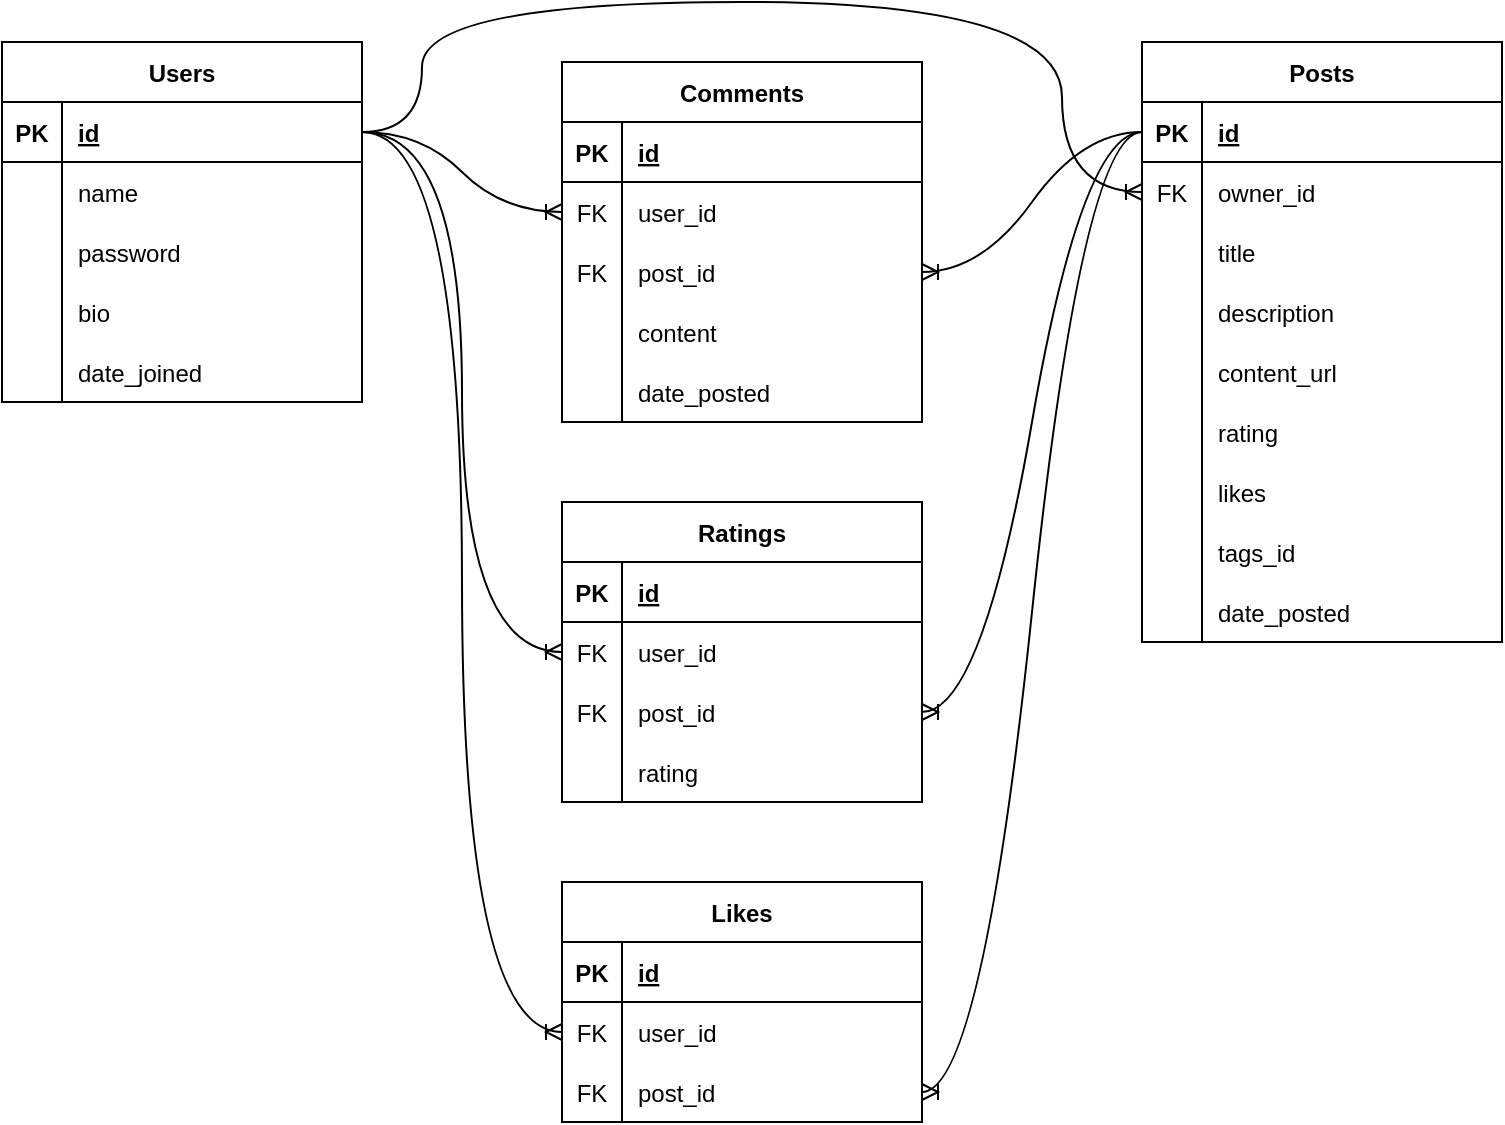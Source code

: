 <mxfile version="20.6.2" type="github">
  <diagram id="RCBBzWxCDomVbaXStYFF" name="Page-1">
    <mxGraphModel dx="946" dy="621" grid="1" gridSize="10" guides="1" tooltips="1" connect="1" arrows="1" fold="1" page="1" pageScale="1" pageWidth="850" pageHeight="1100" math="0" shadow="0">
      <root>
        <mxCell id="0" />
        <mxCell id="1" parent="0" />
        <mxCell id="VneD1m_K6x9d-N7mGIPv-14" value="Users" style="shape=table;startSize=30;container=1;collapsible=1;childLayout=tableLayout;fixedRows=1;rowLines=0;fontStyle=1;align=center;resizeLast=1;" vertex="1" parent="1">
          <mxGeometry x="50" y="40" width="180" height="180" as="geometry" />
        </mxCell>
        <mxCell id="VneD1m_K6x9d-N7mGIPv-15" value="" style="shape=tableRow;horizontal=0;startSize=0;swimlaneHead=0;swimlaneBody=0;fillColor=none;collapsible=0;dropTarget=0;points=[[0,0.5],[1,0.5]];portConstraint=eastwest;top=0;left=0;right=0;bottom=1;" vertex="1" parent="VneD1m_K6x9d-N7mGIPv-14">
          <mxGeometry y="30" width="180" height="30" as="geometry" />
        </mxCell>
        <mxCell id="VneD1m_K6x9d-N7mGIPv-16" value="PK" style="shape=partialRectangle;connectable=0;fillColor=none;top=0;left=0;bottom=0;right=0;fontStyle=1;overflow=hidden;" vertex="1" parent="VneD1m_K6x9d-N7mGIPv-15">
          <mxGeometry width="30" height="30" as="geometry">
            <mxRectangle width="30" height="30" as="alternateBounds" />
          </mxGeometry>
        </mxCell>
        <mxCell id="VneD1m_K6x9d-N7mGIPv-17" value="id" style="shape=partialRectangle;connectable=0;fillColor=none;top=0;left=0;bottom=0;right=0;align=left;spacingLeft=6;fontStyle=5;overflow=hidden;" vertex="1" parent="VneD1m_K6x9d-N7mGIPv-15">
          <mxGeometry x="30" width="150" height="30" as="geometry">
            <mxRectangle width="150" height="30" as="alternateBounds" />
          </mxGeometry>
        </mxCell>
        <mxCell id="VneD1m_K6x9d-N7mGIPv-18" value="" style="shape=tableRow;horizontal=0;startSize=0;swimlaneHead=0;swimlaneBody=0;fillColor=none;collapsible=0;dropTarget=0;points=[[0,0.5],[1,0.5]];portConstraint=eastwest;top=0;left=0;right=0;bottom=0;" vertex="1" parent="VneD1m_K6x9d-N7mGIPv-14">
          <mxGeometry y="60" width="180" height="30" as="geometry" />
        </mxCell>
        <mxCell id="VneD1m_K6x9d-N7mGIPv-19" value="" style="shape=partialRectangle;connectable=0;fillColor=none;top=0;left=0;bottom=0;right=0;editable=1;overflow=hidden;" vertex="1" parent="VneD1m_K6x9d-N7mGIPv-18">
          <mxGeometry width="30" height="30" as="geometry">
            <mxRectangle width="30" height="30" as="alternateBounds" />
          </mxGeometry>
        </mxCell>
        <mxCell id="VneD1m_K6x9d-N7mGIPv-20" value="name" style="shape=partialRectangle;connectable=0;fillColor=none;top=0;left=0;bottom=0;right=0;align=left;spacingLeft=6;overflow=hidden;" vertex="1" parent="VneD1m_K6x9d-N7mGIPv-18">
          <mxGeometry x="30" width="150" height="30" as="geometry">
            <mxRectangle width="150" height="30" as="alternateBounds" />
          </mxGeometry>
        </mxCell>
        <mxCell id="VneD1m_K6x9d-N7mGIPv-21" value="" style="shape=tableRow;horizontal=0;startSize=0;swimlaneHead=0;swimlaneBody=0;fillColor=none;collapsible=0;dropTarget=0;points=[[0,0.5],[1,0.5]];portConstraint=eastwest;top=0;left=0;right=0;bottom=0;" vertex="1" parent="VneD1m_K6x9d-N7mGIPv-14">
          <mxGeometry y="90" width="180" height="30" as="geometry" />
        </mxCell>
        <mxCell id="VneD1m_K6x9d-N7mGIPv-22" value="" style="shape=partialRectangle;connectable=0;fillColor=none;top=0;left=0;bottom=0;right=0;editable=1;overflow=hidden;" vertex="1" parent="VneD1m_K6x9d-N7mGIPv-21">
          <mxGeometry width="30" height="30" as="geometry">
            <mxRectangle width="30" height="30" as="alternateBounds" />
          </mxGeometry>
        </mxCell>
        <mxCell id="VneD1m_K6x9d-N7mGIPv-23" value="password" style="shape=partialRectangle;connectable=0;fillColor=none;top=0;left=0;bottom=0;right=0;align=left;spacingLeft=6;overflow=hidden;" vertex="1" parent="VneD1m_K6x9d-N7mGIPv-21">
          <mxGeometry x="30" width="150" height="30" as="geometry">
            <mxRectangle width="150" height="30" as="alternateBounds" />
          </mxGeometry>
        </mxCell>
        <mxCell id="VneD1m_K6x9d-N7mGIPv-143" value="" style="shape=tableRow;horizontal=0;startSize=0;swimlaneHead=0;swimlaneBody=0;fillColor=none;collapsible=0;dropTarget=0;points=[[0,0.5],[1,0.5]];portConstraint=eastwest;top=0;left=0;right=0;bottom=0;" vertex="1" parent="VneD1m_K6x9d-N7mGIPv-14">
          <mxGeometry y="120" width="180" height="30" as="geometry" />
        </mxCell>
        <mxCell id="VneD1m_K6x9d-N7mGIPv-144" value="" style="shape=partialRectangle;connectable=0;fillColor=none;top=0;left=0;bottom=0;right=0;editable=1;overflow=hidden;" vertex="1" parent="VneD1m_K6x9d-N7mGIPv-143">
          <mxGeometry width="30" height="30" as="geometry">
            <mxRectangle width="30" height="30" as="alternateBounds" />
          </mxGeometry>
        </mxCell>
        <mxCell id="VneD1m_K6x9d-N7mGIPv-145" value="bio" style="shape=partialRectangle;connectable=0;fillColor=none;top=0;left=0;bottom=0;right=0;align=left;spacingLeft=6;overflow=hidden;" vertex="1" parent="VneD1m_K6x9d-N7mGIPv-143">
          <mxGeometry x="30" width="150" height="30" as="geometry">
            <mxRectangle width="150" height="30" as="alternateBounds" />
          </mxGeometry>
        </mxCell>
        <mxCell id="VneD1m_K6x9d-N7mGIPv-24" value="" style="shape=tableRow;horizontal=0;startSize=0;swimlaneHead=0;swimlaneBody=0;fillColor=none;collapsible=0;dropTarget=0;points=[[0,0.5],[1,0.5]];portConstraint=eastwest;top=0;left=0;right=0;bottom=0;" vertex="1" parent="VneD1m_K6x9d-N7mGIPv-14">
          <mxGeometry y="150" width="180" height="30" as="geometry" />
        </mxCell>
        <mxCell id="VneD1m_K6x9d-N7mGIPv-25" value="" style="shape=partialRectangle;connectable=0;fillColor=none;top=0;left=0;bottom=0;right=0;editable=1;overflow=hidden;" vertex="1" parent="VneD1m_K6x9d-N7mGIPv-24">
          <mxGeometry width="30" height="30" as="geometry">
            <mxRectangle width="30" height="30" as="alternateBounds" />
          </mxGeometry>
        </mxCell>
        <mxCell id="VneD1m_K6x9d-N7mGIPv-26" value="date_joined" style="shape=partialRectangle;connectable=0;fillColor=none;top=0;left=0;bottom=0;right=0;align=left;spacingLeft=6;overflow=hidden;" vertex="1" parent="VneD1m_K6x9d-N7mGIPv-24">
          <mxGeometry x="30" width="150" height="30" as="geometry">
            <mxRectangle width="150" height="30" as="alternateBounds" />
          </mxGeometry>
        </mxCell>
        <mxCell id="VneD1m_K6x9d-N7mGIPv-27" value="Posts" style="shape=table;startSize=30;container=1;collapsible=1;childLayout=tableLayout;fixedRows=1;rowLines=0;fontStyle=1;align=center;resizeLast=1;" vertex="1" parent="1">
          <mxGeometry x="620" y="40" width="180" height="300" as="geometry" />
        </mxCell>
        <mxCell id="VneD1m_K6x9d-N7mGIPv-28" value="" style="shape=tableRow;horizontal=0;startSize=0;swimlaneHead=0;swimlaneBody=0;fillColor=none;collapsible=0;dropTarget=0;points=[[0,0.5],[1,0.5]];portConstraint=eastwest;top=0;left=0;right=0;bottom=1;" vertex="1" parent="VneD1m_K6x9d-N7mGIPv-27">
          <mxGeometry y="30" width="180" height="30" as="geometry" />
        </mxCell>
        <mxCell id="VneD1m_K6x9d-N7mGIPv-29" value="PK" style="shape=partialRectangle;connectable=0;fillColor=none;top=0;left=0;bottom=0;right=0;fontStyle=1;overflow=hidden;" vertex="1" parent="VneD1m_K6x9d-N7mGIPv-28">
          <mxGeometry width="30" height="30" as="geometry">
            <mxRectangle width="30" height="30" as="alternateBounds" />
          </mxGeometry>
        </mxCell>
        <mxCell id="VneD1m_K6x9d-N7mGIPv-30" value="id" style="shape=partialRectangle;connectable=0;fillColor=none;top=0;left=0;bottom=0;right=0;align=left;spacingLeft=6;fontStyle=5;overflow=hidden;" vertex="1" parent="VneD1m_K6x9d-N7mGIPv-28">
          <mxGeometry x="30" width="150" height="30" as="geometry">
            <mxRectangle width="150" height="30" as="alternateBounds" />
          </mxGeometry>
        </mxCell>
        <mxCell id="VneD1m_K6x9d-N7mGIPv-31" value="" style="shape=tableRow;horizontal=0;startSize=0;swimlaneHead=0;swimlaneBody=0;fillColor=none;collapsible=0;dropTarget=0;points=[[0,0.5],[1,0.5]];portConstraint=eastwest;top=0;left=0;right=0;bottom=0;" vertex="1" parent="VneD1m_K6x9d-N7mGIPv-27">
          <mxGeometry y="60" width="180" height="30" as="geometry" />
        </mxCell>
        <mxCell id="VneD1m_K6x9d-N7mGIPv-32" value="FK" style="shape=partialRectangle;connectable=0;fillColor=none;top=0;left=0;bottom=0;right=0;editable=1;overflow=hidden;" vertex="1" parent="VneD1m_K6x9d-N7mGIPv-31">
          <mxGeometry width="30" height="30" as="geometry">
            <mxRectangle width="30" height="30" as="alternateBounds" />
          </mxGeometry>
        </mxCell>
        <mxCell id="VneD1m_K6x9d-N7mGIPv-33" value="owner_id" style="shape=partialRectangle;connectable=0;fillColor=none;top=0;left=0;bottom=0;right=0;align=left;spacingLeft=6;overflow=hidden;" vertex="1" parent="VneD1m_K6x9d-N7mGIPv-31">
          <mxGeometry x="30" width="150" height="30" as="geometry">
            <mxRectangle width="150" height="30" as="alternateBounds" />
          </mxGeometry>
        </mxCell>
        <mxCell id="VneD1m_K6x9d-N7mGIPv-34" value="" style="shape=tableRow;horizontal=0;startSize=0;swimlaneHead=0;swimlaneBody=0;fillColor=none;collapsible=0;dropTarget=0;points=[[0,0.5],[1,0.5]];portConstraint=eastwest;top=0;left=0;right=0;bottom=0;" vertex="1" parent="VneD1m_K6x9d-N7mGIPv-27">
          <mxGeometry y="90" width="180" height="30" as="geometry" />
        </mxCell>
        <mxCell id="VneD1m_K6x9d-N7mGIPv-35" value="" style="shape=partialRectangle;connectable=0;fillColor=none;top=0;left=0;bottom=0;right=0;editable=1;overflow=hidden;" vertex="1" parent="VneD1m_K6x9d-N7mGIPv-34">
          <mxGeometry width="30" height="30" as="geometry">
            <mxRectangle width="30" height="30" as="alternateBounds" />
          </mxGeometry>
        </mxCell>
        <mxCell id="VneD1m_K6x9d-N7mGIPv-36" value="title" style="shape=partialRectangle;connectable=0;fillColor=none;top=0;left=0;bottom=0;right=0;align=left;spacingLeft=6;overflow=hidden;" vertex="1" parent="VneD1m_K6x9d-N7mGIPv-34">
          <mxGeometry x="30" width="150" height="30" as="geometry">
            <mxRectangle width="150" height="30" as="alternateBounds" />
          </mxGeometry>
        </mxCell>
        <mxCell id="VneD1m_K6x9d-N7mGIPv-37" value="" style="shape=tableRow;horizontal=0;startSize=0;swimlaneHead=0;swimlaneBody=0;fillColor=none;collapsible=0;dropTarget=0;points=[[0,0.5],[1,0.5]];portConstraint=eastwest;top=0;left=0;right=0;bottom=0;" vertex="1" parent="VneD1m_K6x9d-N7mGIPv-27">
          <mxGeometry y="120" width="180" height="30" as="geometry" />
        </mxCell>
        <mxCell id="VneD1m_K6x9d-N7mGIPv-38" value="" style="shape=partialRectangle;connectable=0;fillColor=none;top=0;left=0;bottom=0;right=0;editable=1;overflow=hidden;" vertex="1" parent="VneD1m_K6x9d-N7mGIPv-37">
          <mxGeometry width="30" height="30" as="geometry">
            <mxRectangle width="30" height="30" as="alternateBounds" />
          </mxGeometry>
        </mxCell>
        <mxCell id="VneD1m_K6x9d-N7mGIPv-39" value="description" style="shape=partialRectangle;connectable=0;fillColor=none;top=0;left=0;bottom=0;right=0;align=left;spacingLeft=6;overflow=hidden;" vertex="1" parent="VneD1m_K6x9d-N7mGIPv-37">
          <mxGeometry x="30" width="150" height="30" as="geometry">
            <mxRectangle width="150" height="30" as="alternateBounds" />
          </mxGeometry>
        </mxCell>
        <mxCell id="VneD1m_K6x9d-N7mGIPv-47" value="" style="shape=tableRow;horizontal=0;startSize=0;swimlaneHead=0;swimlaneBody=0;fillColor=none;collapsible=0;dropTarget=0;points=[[0,0.5],[1,0.5]];portConstraint=eastwest;top=0;left=0;right=0;bottom=0;" vertex="1" parent="VneD1m_K6x9d-N7mGIPv-27">
          <mxGeometry y="150" width="180" height="30" as="geometry" />
        </mxCell>
        <mxCell id="VneD1m_K6x9d-N7mGIPv-48" value="" style="shape=partialRectangle;connectable=0;fillColor=none;top=0;left=0;bottom=0;right=0;editable=1;overflow=hidden;" vertex="1" parent="VneD1m_K6x9d-N7mGIPv-47">
          <mxGeometry width="30" height="30" as="geometry">
            <mxRectangle width="30" height="30" as="alternateBounds" />
          </mxGeometry>
        </mxCell>
        <mxCell id="VneD1m_K6x9d-N7mGIPv-49" value="content_url" style="shape=partialRectangle;connectable=0;fillColor=none;top=0;left=0;bottom=0;right=0;align=left;spacingLeft=6;overflow=hidden;" vertex="1" parent="VneD1m_K6x9d-N7mGIPv-47">
          <mxGeometry x="30" width="150" height="30" as="geometry">
            <mxRectangle width="150" height="30" as="alternateBounds" />
          </mxGeometry>
        </mxCell>
        <mxCell id="VneD1m_K6x9d-N7mGIPv-72" value="" style="shape=tableRow;horizontal=0;startSize=0;swimlaneHead=0;swimlaneBody=0;fillColor=none;collapsible=0;dropTarget=0;points=[[0,0.5],[1,0.5]];portConstraint=eastwest;top=0;left=0;right=0;bottom=0;" vertex="1" parent="VneD1m_K6x9d-N7mGIPv-27">
          <mxGeometry y="180" width="180" height="30" as="geometry" />
        </mxCell>
        <mxCell id="VneD1m_K6x9d-N7mGIPv-73" value="" style="shape=partialRectangle;connectable=0;fillColor=none;top=0;left=0;bottom=0;right=0;editable=1;overflow=hidden;" vertex="1" parent="VneD1m_K6x9d-N7mGIPv-72">
          <mxGeometry width="30" height="30" as="geometry">
            <mxRectangle width="30" height="30" as="alternateBounds" />
          </mxGeometry>
        </mxCell>
        <mxCell id="VneD1m_K6x9d-N7mGIPv-74" value="rating" style="shape=partialRectangle;connectable=0;fillColor=none;top=0;left=0;bottom=0;right=0;align=left;spacingLeft=6;overflow=hidden;" vertex="1" parent="VneD1m_K6x9d-N7mGIPv-72">
          <mxGeometry x="30" width="150" height="30" as="geometry">
            <mxRectangle width="150" height="30" as="alternateBounds" />
          </mxGeometry>
        </mxCell>
        <mxCell id="VneD1m_K6x9d-N7mGIPv-66" value="" style="shape=tableRow;horizontal=0;startSize=0;swimlaneHead=0;swimlaneBody=0;fillColor=none;collapsible=0;dropTarget=0;points=[[0,0.5],[1,0.5]];portConstraint=eastwest;top=0;left=0;right=0;bottom=0;" vertex="1" parent="VneD1m_K6x9d-N7mGIPv-27">
          <mxGeometry y="210" width="180" height="30" as="geometry" />
        </mxCell>
        <mxCell id="VneD1m_K6x9d-N7mGIPv-67" value="" style="shape=partialRectangle;connectable=0;fillColor=none;top=0;left=0;bottom=0;right=0;editable=1;overflow=hidden;" vertex="1" parent="VneD1m_K6x9d-N7mGIPv-66">
          <mxGeometry width="30" height="30" as="geometry">
            <mxRectangle width="30" height="30" as="alternateBounds" />
          </mxGeometry>
        </mxCell>
        <mxCell id="VneD1m_K6x9d-N7mGIPv-68" value="likes" style="shape=partialRectangle;connectable=0;fillColor=none;top=0;left=0;bottom=0;right=0;align=left;spacingLeft=6;overflow=hidden;" vertex="1" parent="VneD1m_K6x9d-N7mGIPv-66">
          <mxGeometry x="30" width="150" height="30" as="geometry">
            <mxRectangle width="150" height="30" as="alternateBounds" />
          </mxGeometry>
        </mxCell>
        <mxCell id="VneD1m_K6x9d-N7mGIPv-69" value="" style="shape=tableRow;horizontal=0;startSize=0;swimlaneHead=0;swimlaneBody=0;fillColor=none;collapsible=0;dropTarget=0;points=[[0,0.5],[1,0.5]];portConstraint=eastwest;top=0;left=0;right=0;bottom=0;" vertex="1" parent="VneD1m_K6x9d-N7mGIPv-27">
          <mxGeometry y="240" width="180" height="30" as="geometry" />
        </mxCell>
        <mxCell id="VneD1m_K6x9d-N7mGIPv-70" value="" style="shape=partialRectangle;connectable=0;fillColor=none;top=0;left=0;bottom=0;right=0;editable=1;overflow=hidden;" vertex="1" parent="VneD1m_K6x9d-N7mGIPv-69">
          <mxGeometry width="30" height="30" as="geometry">
            <mxRectangle width="30" height="30" as="alternateBounds" />
          </mxGeometry>
        </mxCell>
        <mxCell id="VneD1m_K6x9d-N7mGIPv-71" value="tags_id" style="shape=partialRectangle;connectable=0;fillColor=none;top=0;left=0;bottom=0;right=0;align=left;spacingLeft=6;overflow=hidden;" vertex="1" parent="VneD1m_K6x9d-N7mGIPv-69">
          <mxGeometry x="30" width="150" height="30" as="geometry">
            <mxRectangle width="150" height="30" as="alternateBounds" />
          </mxGeometry>
        </mxCell>
        <mxCell id="VneD1m_K6x9d-N7mGIPv-50" value="" style="shape=tableRow;horizontal=0;startSize=0;swimlaneHead=0;swimlaneBody=0;fillColor=none;collapsible=0;dropTarget=0;points=[[0,0.5],[1,0.5]];portConstraint=eastwest;top=0;left=0;right=0;bottom=0;" vertex="1" parent="VneD1m_K6x9d-N7mGIPv-27">
          <mxGeometry y="270" width="180" height="30" as="geometry" />
        </mxCell>
        <mxCell id="VneD1m_K6x9d-N7mGIPv-51" value="" style="shape=partialRectangle;connectable=0;fillColor=none;top=0;left=0;bottom=0;right=0;editable=1;overflow=hidden;" vertex="1" parent="VneD1m_K6x9d-N7mGIPv-50">
          <mxGeometry width="30" height="30" as="geometry">
            <mxRectangle width="30" height="30" as="alternateBounds" />
          </mxGeometry>
        </mxCell>
        <mxCell id="VneD1m_K6x9d-N7mGIPv-52" value="date_posted" style="shape=partialRectangle;connectable=0;fillColor=none;top=0;left=0;bottom=0;right=0;align=left;spacingLeft=6;overflow=hidden;" vertex="1" parent="VneD1m_K6x9d-N7mGIPv-50">
          <mxGeometry x="30" width="150" height="30" as="geometry">
            <mxRectangle width="150" height="30" as="alternateBounds" />
          </mxGeometry>
        </mxCell>
        <mxCell id="VneD1m_K6x9d-N7mGIPv-88" value="Comments" style="shape=table;startSize=30;container=1;collapsible=1;childLayout=tableLayout;fixedRows=1;rowLines=0;fontStyle=1;align=center;resizeLast=1;" vertex="1" parent="1">
          <mxGeometry x="330" y="50" width="180" height="180" as="geometry" />
        </mxCell>
        <mxCell id="VneD1m_K6x9d-N7mGIPv-89" value="" style="shape=tableRow;horizontal=0;startSize=0;swimlaneHead=0;swimlaneBody=0;fillColor=none;collapsible=0;dropTarget=0;points=[[0,0.5],[1,0.5]];portConstraint=eastwest;top=0;left=0;right=0;bottom=1;" vertex="1" parent="VneD1m_K6x9d-N7mGIPv-88">
          <mxGeometry y="30" width="180" height="30" as="geometry" />
        </mxCell>
        <mxCell id="VneD1m_K6x9d-N7mGIPv-90" value="PK" style="shape=partialRectangle;connectable=0;fillColor=none;top=0;left=0;bottom=0;right=0;fontStyle=1;overflow=hidden;" vertex="1" parent="VneD1m_K6x9d-N7mGIPv-89">
          <mxGeometry width="30" height="30" as="geometry">
            <mxRectangle width="30" height="30" as="alternateBounds" />
          </mxGeometry>
        </mxCell>
        <mxCell id="VneD1m_K6x9d-N7mGIPv-91" value="id" style="shape=partialRectangle;connectable=0;fillColor=none;top=0;left=0;bottom=0;right=0;align=left;spacingLeft=6;fontStyle=5;overflow=hidden;" vertex="1" parent="VneD1m_K6x9d-N7mGIPv-89">
          <mxGeometry x="30" width="150" height="30" as="geometry">
            <mxRectangle width="150" height="30" as="alternateBounds" />
          </mxGeometry>
        </mxCell>
        <mxCell id="VneD1m_K6x9d-N7mGIPv-92" value="" style="shape=tableRow;horizontal=0;startSize=0;swimlaneHead=0;swimlaneBody=0;fillColor=none;collapsible=0;dropTarget=0;points=[[0,0.5],[1,0.5]];portConstraint=eastwest;top=0;left=0;right=0;bottom=0;" vertex="1" parent="VneD1m_K6x9d-N7mGIPv-88">
          <mxGeometry y="60" width="180" height="30" as="geometry" />
        </mxCell>
        <mxCell id="VneD1m_K6x9d-N7mGIPv-93" value="FK" style="shape=partialRectangle;connectable=0;fillColor=none;top=0;left=0;bottom=0;right=0;editable=1;overflow=hidden;" vertex="1" parent="VneD1m_K6x9d-N7mGIPv-92">
          <mxGeometry width="30" height="30" as="geometry">
            <mxRectangle width="30" height="30" as="alternateBounds" />
          </mxGeometry>
        </mxCell>
        <mxCell id="VneD1m_K6x9d-N7mGIPv-94" value="user_id" style="shape=partialRectangle;connectable=0;fillColor=none;top=0;left=0;bottom=0;right=0;align=left;spacingLeft=6;overflow=hidden;" vertex="1" parent="VneD1m_K6x9d-N7mGIPv-92">
          <mxGeometry x="30" width="150" height="30" as="geometry">
            <mxRectangle width="150" height="30" as="alternateBounds" />
          </mxGeometry>
        </mxCell>
        <mxCell id="VneD1m_K6x9d-N7mGIPv-95" value="" style="shape=tableRow;horizontal=0;startSize=0;swimlaneHead=0;swimlaneBody=0;fillColor=none;collapsible=0;dropTarget=0;points=[[0,0.5],[1,0.5]];portConstraint=eastwest;top=0;left=0;right=0;bottom=0;" vertex="1" parent="VneD1m_K6x9d-N7mGIPv-88">
          <mxGeometry y="90" width="180" height="30" as="geometry" />
        </mxCell>
        <mxCell id="VneD1m_K6x9d-N7mGIPv-96" value="FK" style="shape=partialRectangle;connectable=0;fillColor=none;top=0;left=0;bottom=0;right=0;editable=1;overflow=hidden;" vertex="1" parent="VneD1m_K6x9d-N7mGIPv-95">
          <mxGeometry width="30" height="30" as="geometry">
            <mxRectangle width="30" height="30" as="alternateBounds" />
          </mxGeometry>
        </mxCell>
        <mxCell id="VneD1m_K6x9d-N7mGIPv-97" value="post_id" style="shape=partialRectangle;connectable=0;fillColor=none;top=0;left=0;bottom=0;right=0;align=left;spacingLeft=6;overflow=hidden;" vertex="1" parent="VneD1m_K6x9d-N7mGIPv-95">
          <mxGeometry x="30" width="150" height="30" as="geometry">
            <mxRectangle width="150" height="30" as="alternateBounds" />
          </mxGeometry>
        </mxCell>
        <mxCell id="VneD1m_K6x9d-N7mGIPv-98" value="" style="shape=tableRow;horizontal=0;startSize=0;swimlaneHead=0;swimlaneBody=0;fillColor=none;collapsible=0;dropTarget=0;points=[[0,0.5],[1,0.5]];portConstraint=eastwest;top=0;left=0;right=0;bottom=0;" vertex="1" parent="VneD1m_K6x9d-N7mGIPv-88">
          <mxGeometry y="120" width="180" height="30" as="geometry" />
        </mxCell>
        <mxCell id="VneD1m_K6x9d-N7mGIPv-99" value="" style="shape=partialRectangle;connectable=0;fillColor=none;top=0;left=0;bottom=0;right=0;editable=1;overflow=hidden;" vertex="1" parent="VneD1m_K6x9d-N7mGIPv-98">
          <mxGeometry width="30" height="30" as="geometry">
            <mxRectangle width="30" height="30" as="alternateBounds" />
          </mxGeometry>
        </mxCell>
        <mxCell id="VneD1m_K6x9d-N7mGIPv-100" value="content" style="shape=partialRectangle;connectable=0;fillColor=none;top=0;left=0;bottom=0;right=0;align=left;spacingLeft=6;overflow=hidden;" vertex="1" parent="VneD1m_K6x9d-N7mGIPv-98">
          <mxGeometry x="30" width="150" height="30" as="geometry">
            <mxRectangle width="150" height="30" as="alternateBounds" />
          </mxGeometry>
        </mxCell>
        <mxCell id="VneD1m_K6x9d-N7mGIPv-101" value="" style="shape=tableRow;horizontal=0;startSize=0;swimlaneHead=0;swimlaneBody=0;fillColor=none;collapsible=0;dropTarget=0;points=[[0,0.5],[1,0.5]];portConstraint=eastwest;top=0;left=0;right=0;bottom=0;" vertex="1" parent="VneD1m_K6x9d-N7mGIPv-88">
          <mxGeometry y="150" width="180" height="30" as="geometry" />
        </mxCell>
        <mxCell id="VneD1m_K6x9d-N7mGIPv-102" value="" style="shape=partialRectangle;connectable=0;fillColor=none;top=0;left=0;bottom=0;right=0;editable=1;overflow=hidden;" vertex="1" parent="VneD1m_K6x9d-N7mGIPv-101">
          <mxGeometry width="30" height="30" as="geometry">
            <mxRectangle width="30" height="30" as="alternateBounds" />
          </mxGeometry>
        </mxCell>
        <mxCell id="VneD1m_K6x9d-N7mGIPv-103" value="date_posted" style="shape=partialRectangle;connectable=0;fillColor=none;top=0;left=0;bottom=0;right=0;align=left;spacingLeft=6;overflow=hidden;" vertex="1" parent="VneD1m_K6x9d-N7mGIPv-101">
          <mxGeometry x="30" width="150" height="30" as="geometry">
            <mxRectangle width="150" height="30" as="alternateBounds" />
          </mxGeometry>
        </mxCell>
        <mxCell id="VneD1m_K6x9d-N7mGIPv-117" value="Ratings" style="shape=table;startSize=30;container=1;collapsible=1;childLayout=tableLayout;fixedRows=1;rowLines=0;fontStyle=1;align=center;resizeLast=1;" vertex="1" parent="1">
          <mxGeometry x="330" y="270" width="180" height="150" as="geometry" />
        </mxCell>
        <mxCell id="VneD1m_K6x9d-N7mGIPv-118" value="" style="shape=tableRow;horizontal=0;startSize=0;swimlaneHead=0;swimlaneBody=0;fillColor=none;collapsible=0;dropTarget=0;points=[[0,0.5],[1,0.5]];portConstraint=eastwest;top=0;left=0;right=0;bottom=1;" vertex="1" parent="VneD1m_K6x9d-N7mGIPv-117">
          <mxGeometry y="30" width="180" height="30" as="geometry" />
        </mxCell>
        <mxCell id="VneD1m_K6x9d-N7mGIPv-119" value="PK" style="shape=partialRectangle;connectable=0;fillColor=none;top=0;left=0;bottom=0;right=0;fontStyle=1;overflow=hidden;" vertex="1" parent="VneD1m_K6x9d-N7mGIPv-118">
          <mxGeometry width="30" height="30" as="geometry">
            <mxRectangle width="30" height="30" as="alternateBounds" />
          </mxGeometry>
        </mxCell>
        <mxCell id="VneD1m_K6x9d-N7mGIPv-120" value="id" style="shape=partialRectangle;connectable=0;fillColor=none;top=0;left=0;bottom=0;right=0;align=left;spacingLeft=6;fontStyle=5;overflow=hidden;" vertex="1" parent="VneD1m_K6x9d-N7mGIPv-118">
          <mxGeometry x="30" width="150" height="30" as="geometry">
            <mxRectangle width="150" height="30" as="alternateBounds" />
          </mxGeometry>
        </mxCell>
        <mxCell id="VneD1m_K6x9d-N7mGIPv-121" value="" style="shape=tableRow;horizontal=0;startSize=0;swimlaneHead=0;swimlaneBody=0;fillColor=none;collapsible=0;dropTarget=0;points=[[0,0.5],[1,0.5]];portConstraint=eastwest;top=0;left=0;right=0;bottom=0;" vertex="1" parent="VneD1m_K6x9d-N7mGIPv-117">
          <mxGeometry y="60" width="180" height="30" as="geometry" />
        </mxCell>
        <mxCell id="VneD1m_K6x9d-N7mGIPv-122" value="FK" style="shape=partialRectangle;connectable=0;fillColor=none;top=0;left=0;bottom=0;right=0;editable=1;overflow=hidden;" vertex="1" parent="VneD1m_K6x9d-N7mGIPv-121">
          <mxGeometry width="30" height="30" as="geometry">
            <mxRectangle width="30" height="30" as="alternateBounds" />
          </mxGeometry>
        </mxCell>
        <mxCell id="VneD1m_K6x9d-N7mGIPv-123" value="user_id" style="shape=partialRectangle;connectable=0;fillColor=none;top=0;left=0;bottom=0;right=0;align=left;spacingLeft=6;overflow=hidden;" vertex="1" parent="VneD1m_K6x9d-N7mGIPv-121">
          <mxGeometry x="30" width="150" height="30" as="geometry">
            <mxRectangle width="150" height="30" as="alternateBounds" />
          </mxGeometry>
        </mxCell>
        <mxCell id="VneD1m_K6x9d-N7mGIPv-124" value="" style="shape=tableRow;horizontal=0;startSize=0;swimlaneHead=0;swimlaneBody=0;fillColor=none;collapsible=0;dropTarget=0;points=[[0,0.5],[1,0.5]];portConstraint=eastwest;top=0;left=0;right=0;bottom=0;" vertex="1" parent="VneD1m_K6x9d-N7mGIPv-117">
          <mxGeometry y="90" width="180" height="30" as="geometry" />
        </mxCell>
        <mxCell id="VneD1m_K6x9d-N7mGIPv-125" value="FK" style="shape=partialRectangle;connectable=0;fillColor=none;top=0;left=0;bottom=0;right=0;editable=1;overflow=hidden;" vertex="1" parent="VneD1m_K6x9d-N7mGIPv-124">
          <mxGeometry width="30" height="30" as="geometry">
            <mxRectangle width="30" height="30" as="alternateBounds" />
          </mxGeometry>
        </mxCell>
        <mxCell id="VneD1m_K6x9d-N7mGIPv-126" value="post_id" style="shape=partialRectangle;connectable=0;fillColor=none;top=0;left=0;bottom=0;right=0;align=left;spacingLeft=6;overflow=hidden;" vertex="1" parent="VneD1m_K6x9d-N7mGIPv-124">
          <mxGeometry x="30" width="150" height="30" as="geometry">
            <mxRectangle width="150" height="30" as="alternateBounds" />
          </mxGeometry>
        </mxCell>
        <mxCell id="VneD1m_K6x9d-N7mGIPv-127" value="" style="shape=tableRow;horizontal=0;startSize=0;swimlaneHead=0;swimlaneBody=0;fillColor=none;collapsible=0;dropTarget=0;points=[[0,0.5],[1,0.5]];portConstraint=eastwest;top=0;left=0;right=0;bottom=0;" vertex="1" parent="VneD1m_K6x9d-N7mGIPv-117">
          <mxGeometry y="120" width="180" height="30" as="geometry" />
        </mxCell>
        <mxCell id="VneD1m_K6x9d-N7mGIPv-128" value="" style="shape=partialRectangle;connectable=0;fillColor=none;top=0;left=0;bottom=0;right=0;editable=1;overflow=hidden;" vertex="1" parent="VneD1m_K6x9d-N7mGIPv-127">
          <mxGeometry width="30" height="30" as="geometry">
            <mxRectangle width="30" height="30" as="alternateBounds" />
          </mxGeometry>
        </mxCell>
        <mxCell id="VneD1m_K6x9d-N7mGIPv-129" value="rating" style="shape=partialRectangle;connectable=0;fillColor=none;top=0;left=0;bottom=0;right=0;align=left;spacingLeft=6;overflow=hidden;" vertex="1" parent="VneD1m_K6x9d-N7mGIPv-127">
          <mxGeometry x="30" width="150" height="30" as="geometry">
            <mxRectangle width="150" height="30" as="alternateBounds" />
          </mxGeometry>
        </mxCell>
        <mxCell id="VneD1m_K6x9d-N7mGIPv-130" value="Likes" style="shape=table;startSize=30;container=1;collapsible=1;childLayout=tableLayout;fixedRows=1;rowLines=0;fontStyle=1;align=center;resizeLast=1;" vertex="1" parent="1">
          <mxGeometry x="330" y="460" width="180" height="120" as="geometry" />
        </mxCell>
        <mxCell id="VneD1m_K6x9d-N7mGIPv-131" value="" style="shape=tableRow;horizontal=0;startSize=0;swimlaneHead=0;swimlaneBody=0;fillColor=none;collapsible=0;dropTarget=0;points=[[0,0.5],[1,0.5]];portConstraint=eastwest;top=0;left=0;right=0;bottom=1;" vertex="1" parent="VneD1m_K6x9d-N7mGIPv-130">
          <mxGeometry y="30" width="180" height="30" as="geometry" />
        </mxCell>
        <mxCell id="VneD1m_K6x9d-N7mGIPv-132" value="PK" style="shape=partialRectangle;connectable=0;fillColor=none;top=0;left=0;bottom=0;right=0;fontStyle=1;overflow=hidden;" vertex="1" parent="VneD1m_K6x9d-N7mGIPv-131">
          <mxGeometry width="30" height="30" as="geometry">
            <mxRectangle width="30" height="30" as="alternateBounds" />
          </mxGeometry>
        </mxCell>
        <mxCell id="VneD1m_K6x9d-N7mGIPv-133" value="id" style="shape=partialRectangle;connectable=0;fillColor=none;top=0;left=0;bottom=0;right=0;align=left;spacingLeft=6;fontStyle=5;overflow=hidden;" vertex="1" parent="VneD1m_K6x9d-N7mGIPv-131">
          <mxGeometry x="30" width="150" height="30" as="geometry">
            <mxRectangle width="150" height="30" as="alternateBounds" />
          </mxGeometry>
        </mxCell>
        <mxCell id="VneD1m_K6x9d-N7mGIPv-134" value="" style="shape=tableRow;horizontal=0;startSize=0;swimlaneHead=0;swimlaneBody=0;fillColor=none;collapsible=0;dropTarget=0;points=[[0,0.5],[1,0.5]];portConstraint=eastwest;top=0;left=0;right=0;bottom=0;" vertex="1" parent="VneD1m_K6x9d-N7mGIPv-130">
          <mxGeometry y="60" width="180" height="30" as="geometry" />
        </mxCell>
        <mxCell id="VneD1m_K6x9d-N7mGIPv-135" value="FK" style="shape=partialRectangle;connectable=0;fillColor=none;top=0;left=0;bottom=0;right=0;editable=1;overflow=hidden;" vertex="1" parent="VneD1m_K6x9d-N7mGIPv-134">
          <mxGeometry width="30" height="30" as="geometry">
            <mxRectangle width="30" height="30" as="alternateBounds" />
          </mxGeometry>
        </mxCell>
        <mxCell id="VneD1m_K6x9d-N7mGIPv-136" value="user_id" style="shape=partialRectangle;connectable=0;fillColor=none;top=0;left=0;bottom=0;right=0;align=left;spacingLeft=6;overflow=hidden;" vertex="1" parent="VneD1m_K6x9d-N7mGIPv-134">
          <mxGeometry x="30" width="150" height="30" as="geometry">
            <mxRectangle width="150" height="30" as="alternateBounds" />
          </mxGeometry>
        </mxCell>
        <mxCell id="VneD1m_K6x9d-N7mGIPv-137" value="" style="shape=tableRow;horizontal=0;startSize=0;swimlaneHead=0;swimlaneBody=0;fillColor=none;collapsible=0;dropTarget=0;points=[[0,0.5],[1,0.5]];portConstraint=eastwest;top=0;left=0;right=0;bottom=0;" vertex="1" parent="VneD1m_K6x9d-N7mGIPv-130">
          <mxGeometry y="90" width="180" height="30" as="geometry" />
        </mxCell>
        <mxCell id="VneD1m_K6x9d-N7mGIPv-138" value="FK" style="shape=partialRectangle;connectable=0;fillColor=none;top=0;left=0;bottom=0;right=0;editable=1;overflow=hidden;" vertex="1" parent="VneD1m_K6x9d-N7mGIPv-137">
          <mxGeometry width="30" height="30" as="geometry">
            <mxRectangle width="30" height="30" as="alternateBounds" />
          </mxGeometry>
        </mxCell>
        <mxCell id="VneD1m_K6x9d-N7mGIPv-139" value="post_id" style="shape=partialRectangle;connectable=0;fillColor=none;top=0;left=0;bottom=0;right=0;align=left;spacingLeft=6;overflow=hidden;" vertex="1" parent="VneD1m_K6x9d-N7mGIPv-137">
          <mxGeometry x="30" width="150" height="30" as="geometry">
            <mxRectangle width="150" height="30" as="alternateBounds" />
          </mxGeometry>
        </mxCell>
        <mxCell id="VneD1m_K6x9d-N7mGIPv-151" value="" style="fontSize=12;html=1;endArrow=ERoneToMany;rounded=0;exitX=1;exitY=0.5;exitDx=0;exitDy=0;edgeStyle=orthogonalEdgeStyle;elbow=vertical;curved=1;entryX=0;entryY=0.5;entryDx=0;entryDy=0;" edge="1" parent="1" source="VneD1m_K6x9d-N7mGIPv-15" target="VneD1m_K6x9d-N7mGIPv-121">
          <mxGeometry width="100" height="100" relative="1" as="geometry">
            <mxPoint x="240" y="95" as="sourcePoint" />
            <mxPoint x="340" y="135" as="targetPoint" />
          </mxGeometry>
        </mxCell>
        <mxCell id="VneD1m_K6x9d-N7mGIPv-152" value="" style="fontSize=12;html=1;endArrow=ERoneToMany;rounded=0;exitX=1;exitY=0.5;exitDx=0;exitDy=0;edgeStyle=orthogonalEdgeStyle;elbow=vertical;curved=1;entryX=0;entryY=0.5;entryDx=0;entryDy=0;" edge="1" parent="1" source="VneD1m_K6x9d-N7mGIPv-15" target="VneD1m_K6x9d-N7mGIPv-134">
          <mxGeometry width="100" height="100" relative="1" as="geometry">
            <mxPoint x="240" y="95" as="sourcePoint" />
            <mxPoint x="340" y="355" as="targetPoint" />
          </mxGeometry>
        </mxCell>
        <mxCell id="VneD1m_K6x9d-N7mGIPv-156" value="" style="edgeStyle=orthogonalEdgeStyle;fontSize=12;html=1;endArrow=ERoneToMany;rounded=0;elbow=vertical;exitX=1;exitY=0.5;exitDx=0;exitDy=0;movable=1;resizable=1;rotatable=1;deletable=1;editable=1;connectable=1;entryX=0;entryY=0.5;entryDx=0;entryDy=0;curved=1;" edge="1" parent="1" source="VneD1m_K6x9d-N7mGIPv-15" target="VneD1m_K6x9d-N7mGIPv-31">
          <mxGeometry width="100" height="100" relative="1" as="geometry">
            <mxPoint x="400" y="310" as="sourcePoint" />
            <mxPoint x="390" y="20" as="targetPoint" />
            <Array as="points">
              <mxPoint x="260" y="85" />
              <mxPoint x="260" y="20" />
              <mxPoint x="580" y="20" />
              <mxPoint x="580" y="115" />
            </Array>
          </mxGeometry>
        </mxCell>
        <mxCell id="VneD1m_K6x9d-N7mGIPv-157" value="" style="edgeStyle=entityRelationEdgeStyle;fontSize=12;html=1;endArrow=ERoneToMany;rounded=0;sketch=0;curved=1;elbow=vertical;entryX=0;entryY=0.5;entryDx=0;entryDy=0;exitX=1;exitY=0.5;exitDx=0;exitDy=0;" edge="1" parent="1" source="VneD1m_K6x9d-N7mGIPv-15" target="VneD1m_K6x9d-N7mGIPv-92">
          <mxGeometry width="100" height="100" relative="1" as="geometry">
            <mxPoint x="230" y="90" as="sourcePoint" />
            <mxPoint x="330" y="-10" as="targetPoint" />
          </mxGeometry>
        </mxCell>
        <mxCell id="VneD1m_K6x9d-N7mGIPv-158" value="" style="edgeStyle=entityRelationEdgeStyle;fontSize=12;html=1;endArrow=ERoneToMany;rounded=0;sketch=0;curved=1;elbow=vertical;exitX=0;exitY=0.5;exitDx=0;exitDy=0;entryX=1;entryY=0.5;entryDx=0;entryDy=0;" edge="1" parent="1" source="VneD1m_K6x9d-N7mGIPv-28" target="VneD1m_K6x9d-N7mGIPv-137">
          <mxGeometry width="100" height="100" relative="1" as="geometry">
            <mxPoint x="620" y="80" as="sourcePoint" />
            <mxPoint x="510" y="210" as="targetPoint" />
          </mxGeometry>
        </mxCell>
        <mxCell id="VneD1m_K6x9d-N7mGIPv-159" value="" style="edgeStyle=entityRelationEdgeStyle;fontSize=12;html=1;endArrow=ERoneToMany;rounded=0;sketch=0;curved=1;elbow=vertical;exitX=0;exitY=0.5;exitDx=0;exitDy=0;entryX=1;entryY=0.5;entryDx=0;entryDy=0;" edge="1" parent="1" source="VneD1m_K6x9d-N7mGIPv-28" target="VneD1m_K6x9d-N7mGIPv-95">
          <mxGeometry width="100" height="100" relative="1" as="geometry">
            <mxPoint x="700" y="500" as="sourcePoint" />
            <mxPoint x="800" y="400" as="targetPoint" />
          </mxGeometry>
        </mxCell>
        <mxCell id="VneD1m_K6x9d-N7mGIPv-160" value="" style="edgeStyle=entityRelationEdgeStyle;fontSize=12;html=1;endArrow=ERoneToMany;rounded=0;sketch=0;curved=1;elbow=vertical;entryX=1;entryY=0.5;entryDx=0;entryDy=0;" edge="1" parent="1" source="VneD1m_K6x9d-N7mGIPv-28" target="VneD1m_K6x9d-N7mGIPv-124">
          <mxGeometry width="100" height="100" relative="1" as="geometry">
            <mxPoint x="410" y="310" as="sourcePoint" />
            <mxPoint x="510" y="210" as="targetPoint" />
          </mxGeometry>
        </mxCell>
      </root>
    </mxGraphModel>
  </diagram>
</mxfile>
